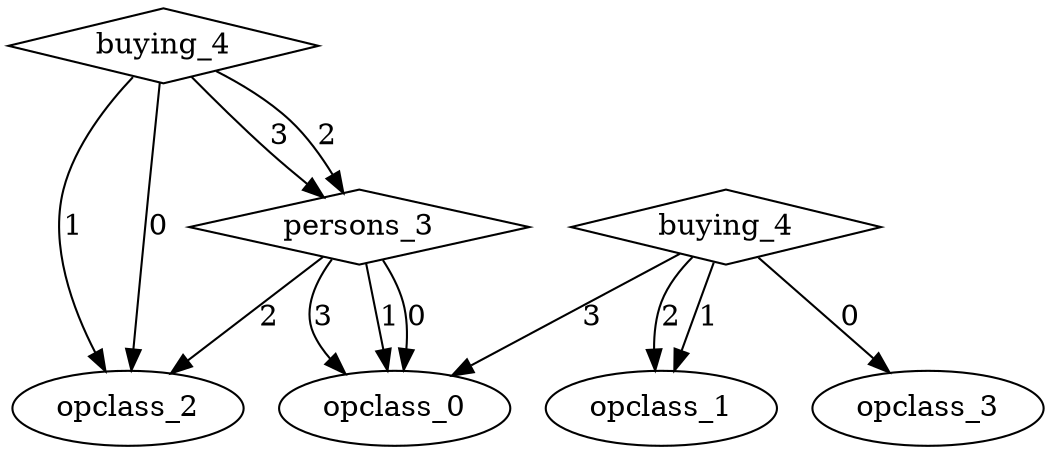 digraph {
node [label=opclass_0,style=""] opclass_0
node [label=opclass_2,style=""] opclass_2
node [label=opclass_0,style=""] opclass_0
node [label=opclass_0,style=""] opclass_0
node [label=opclass_0,style=""] opclass_0
node [label=opclass_1,style=""] opclass_1
node [label=opclass_1,style=""] opclass_1
node [label=opclass_3,style=""] opclass_3
node [label=opclass_2,style=""] opclass_2
node [label=opclass_2,style=""] opclass_2
node [label=persons_3,shape="diamond",style=""] 2
node [label=buying_4,shape="diamond",style=""] 0

2 -> opclass_0 [label="3"]
2 -> opclass_2 [label="2"]
2 -> opclass_0 [label="1"]
2 -> opclass_0 [label="0"]
1 -> opclass_0 [label="3"]
1 -> opclass_1 [label="2"]
1 -> opclass_1 [label="1"]
1 -> opclass_3 [label="0"]
0 -> 2 [label="3"]
0 -> 2 [label="2"]
0 -> opclass_2 [label="1"]
0 -> opclass_2 [label="0"]
}